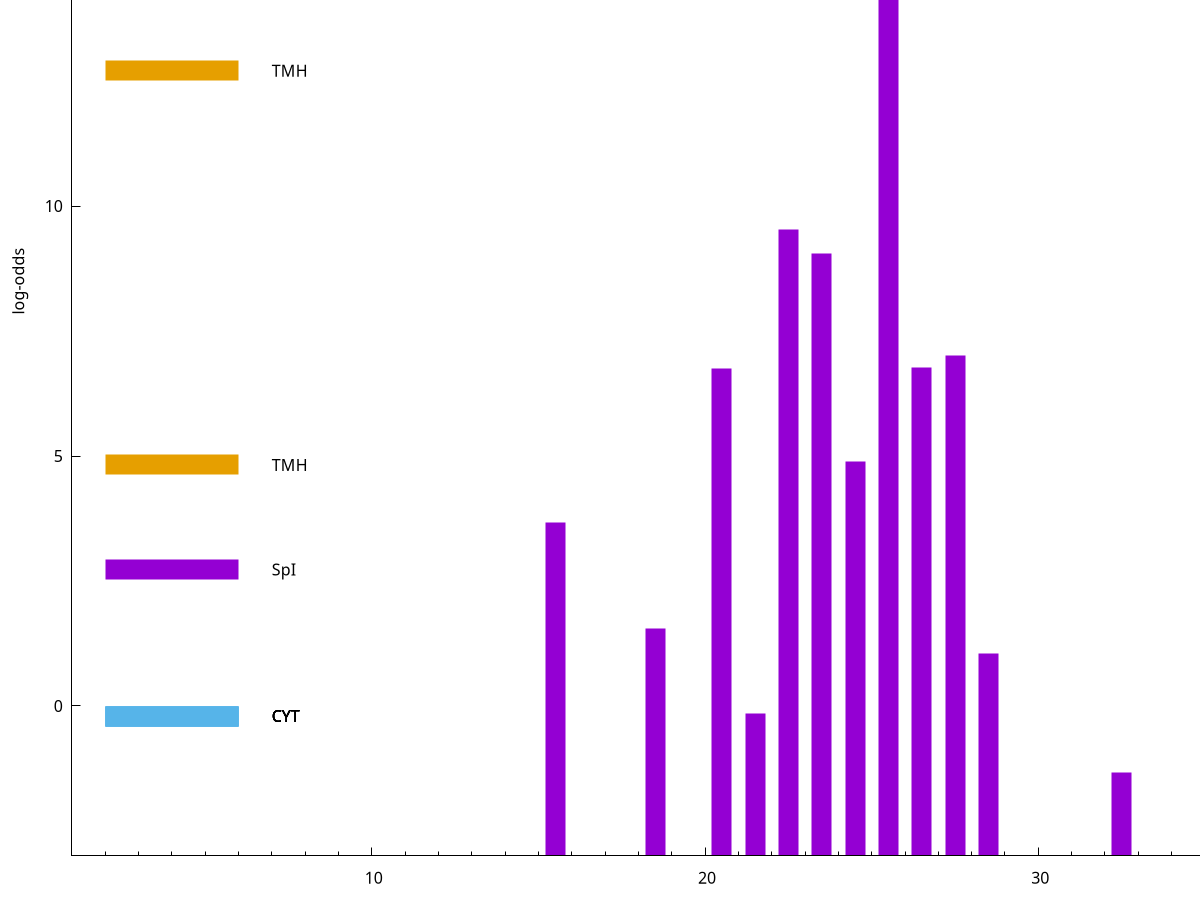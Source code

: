 set title "LipoP predictions for SRR5666568.gff"
set size 2., 1.4
set xrange [1:70] 
set mxtics 10
set yrange [-3:20]
set y2range [0:23]
set ylabel "log-odds"
set term postscript eps color solid "Helvetica" 30
set output "SRR5666568.gff537.eps"
set arrow from 2,18.8662 to 6,18.8662 nohead lt 1 lw 20
set label "SpI" at 7,18.8662
set arrow from 2,12.7069 to 6,12.7069 nohead lt 4 lw 20
set label "TMH" at 7,12.7069
set arrow from 2,4.82333 to 6,4.82333 nohead lt 4 lw 20
set label "TMH" at 7,4.82333
set arrow from 2,2.7321 to 6,2.7321 nohead lt 1 lw 20
set label "SpI" at 7,2.7321
set arrow from 2,-0.200913 to 6,-0.200913 nohead lt 3 lw 20
set label "CYT" at 7,-0.200913
set arrow from 2,-0.200913 to 6,-0.200913 nohead lt 3 lw 20
set label "CYT" at 7,-0.200913
set arrow from 2,-0.200913 to 6,-0.200913 nohead lt 3 lw 20
set label "CYT" at 7,-0.200913
set arrow from 2,-0.200913 to 6,-0.200913 nohead lt 3 lw 20
set label "CYT" at 7,-0.200913
set arrow from 2,-0.200913 to 6,-0.200913 nohead lt 3 lw 20
set label "CYT" at 7,-0.200913
set arrow from 2,18.8662 to 6,18.8662 nohead lt 1 lw 20
set label "SpI" at 7,18.8662
# NOTE: The scores below are the log-odds scores with the threshold
# NOTE: subtracted (a hack to make gnuplot make the histogram all
# NOTE: look nice).
plot "-" axes x1y2 title "" with impulses lt 1 lw 20
25.500000 21.861200
22.500000 12.534450
23.500000 12.043200
27.500000 10.007620
26.500000 9.765870
20.500000 9.757590
24.500000 7.886700
15.500000 6.677880
35.500000 5.305600
18.500000 4.542360
28.500000 4.045390
38.500000 3.312900
21.500000 2.841058
32.500000 1.667070
44.500000 0.589220
37.500000 0.241070
e
exit
